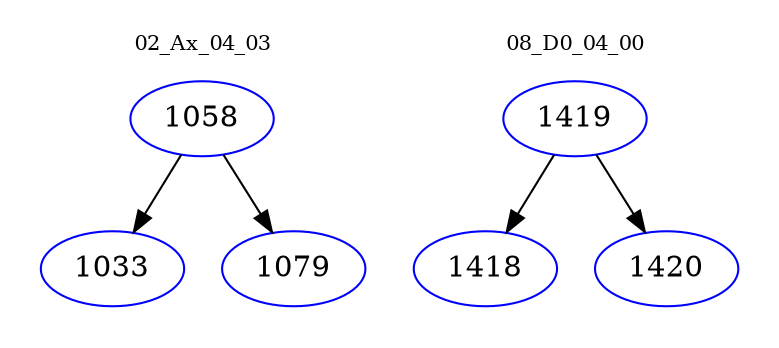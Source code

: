 digraph{
subgraph cluster_0 {
color = white
label = "02_Ax_04_03";
fontsize=10;
T0_1058 [label="1058", color="blue"]
T0_1058 -> T0_1033 [color="black"]
T0_1033 [label="1033", color="blue"]
T0_1058 -> T0_1079 [color="black"]
T0_1079 [label="1079", color="blue"]
}
subgraph cluster_1 {
color = white
label = "08_D0_04_00";
fontsize=10;
T1_1419 [label="1419", color="blue"]
T1_1419 -> T1_1418 [color="black"]
T1_1418 [label="1418", color="blue"]
T1_1419 -> T1_1420 [color="black"]
T1_1420 [label="1420", color="blue"]
}
}
